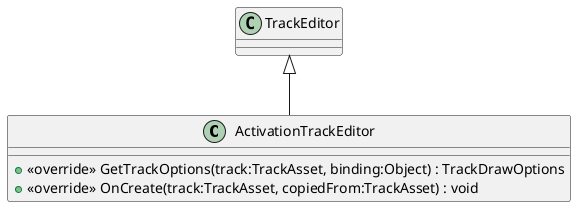 @startuml
class ActivationTrackEditor {
    + <<override>> GetTrackOptions(track:TrackAsset, binding:Object) : TrackDrawOptions
    + <<override>> OnCreate(track:TrackAsset, copiedFrom:TrackAsset) : void
}
TrackEditor <|-- ActivationTrackEditor
@enduml
